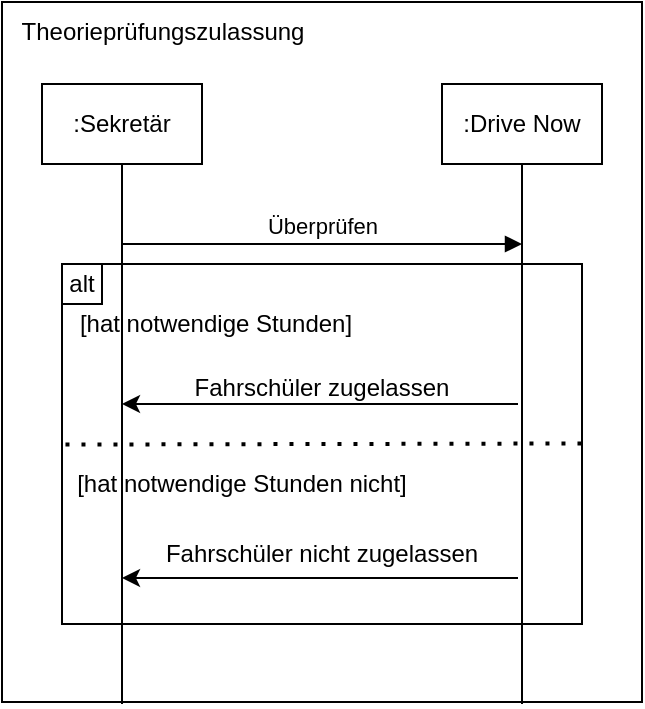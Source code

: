 <mxfile version="22.1.0" type="github">
  <diagram name="Page-1" id="2YBvvXClWsGukQMizWep">
    <mxGraphModel dx="723" dy="488" grid="1" gridSize="10" guides="1" tooltips="1" connect="1" arrows="1" fold="1" page="1" pageScale="1" pageWidth="850" pageHeight="1100" math="0" shadow="0">
      <root>
        <mxCell id="0" />
        <mxCell id="1" parent="0" />
        <mxCell id="ssYmU_9ab5f28VPRTGyQ-24" value="" style="rounded=0;whiteSpace=wrap;html=1;fillColor=none;" vertex="1" parent="1">
          <mxGeometry x="60" y="40" width="320" height="350" as="geometry" />
        </mxCell>
        <mxCell id="ssYmU_9ab5f28VPRTGyQ-3" value="" style="rounded=0;whiteSpace=wrap;html=1;fillColor=none;" vertex="1" parent="1">
          <mxGeometry x="90" y="171" width="260" height="180" as="geometry" />
        </mxCell>
        <mxCell id="aM9ryv3xv72pqoxQDRHE-7" value="Überprüfen" style="html=1;verticalAlign=bottom;endArrow=block;edgeStyle=elbowEdgeStyle;elbow=vertical;curved=0;rounded=0;" parent="1" edge="1">
          <mxGeometry relative="1" as="geometry">
            <mxPoint x="120" y="161" as="sourcePoint" />
            <Array as="points">
              <mxPoint x="220" y="161" />
            </Array>
            <mxPoint x="320" y="161" as="targetPoint" />
            <mxPoint as="offset" />
          </mxGeometry>
        </mxCell>
        <mxCell id="ssYmU_9ab5f28VPRTGyQ-2" value="Theorieprüfungszulassung" style="text;html=1;align=center;verticalAlign=middle;resizable=0;points=[];autosize=1;strokeColor=none;fillColor=none;" vertex="1" parent="1">
          <mxGeometry x="60" y="40" width="160" height="30" as="geometry" />
        </mxCell>
        <mxCell id="ssYmU_9ab5f28VPRTGyQ-5" value="" style="rounded=0;whiteSpace=wrap;html=1;fillColor=none;" vertex="1" parent="1">
          <mxGeometry x="90" y="171" width="20" height="20" as="geometry" />
        </mxCell>
        <mxCell id="ssYmU_9ab5f28VPRTGyQ-6" value="alt" style="text;html=1;strokeColor=none;fillColor=none;align=center;verticalAlign=middle;whiteSpace=wrap;rounded=0;" vertex="1" parent="1">
          <mxGeometry x="70" y="166" width="60" height="30" as="geometry" />
        </mxCell>
        <mxCell id="ssYmU_9ab5f28VPRTGyQ-8" value="Fahrschüler zugelassen" style="text;html=1;strokeColor=none;fillColor=none;align=center;verticalAlign=middle;whiteSpace=wrap;rounded=0;" vertex="1" parent="1">
          <mxGeometry x="130" y="218" width="180" height="30" as="geometry" />
        </mxCell>
        <mxCell id="ssYmU_9ab5f28VPRTGyQ-9" value="[hat notwendige Stunden]" style="text;html=1;strokeColor=none;fillColor=none;align=center;verticalAlign=middle;whiteSpace=wrap;rounded=0;" vertex="1" parent="1">
          <mxGeometry x="87" y="196" width="160" height="10" as="geometry" />
        </mxCell>
        <mxCell id="ssYmU_9ab5f28VPRTGyQ-10" value="" style="endArrow=classic;html=1;rounded=0;" edge="1" parent="1">
          <mxGeometry width="50" height="50" relative="1" as="geometry">
            <mxPoint x="318" y="241" as="sourcePoint" />
            <mxPoint x="120" y="241" as="targetPoint" />
          </mxGeometry>
        </mxCell>
        <mxCell id="ssYmU_9ab5f28VPRTGyQ-14" value="" style="endArrow=none;dashed=1;html=1;dashPattern=1 3;strokeWidth=2;rounded=0;entryX=0.001;entryY=0.596;entryDx=0;entryDy=0;entryPerimeter=0;exitX=0.999;exitY=0.593;exitDx=0;exitDy=0;exitPerimeter=0;" edge="1" parent="1">
          <mxGeometry width="50" height="50" relative="1" as="geometry">
            <mxPoint x="349.74" y="260.74" as="sourcePoint" />
            <mxPoint x="90.26" y="261.28" as="targetPoint" />
          </mxGeometry>
        </mxCell>
        <mxCell id="ssYmU_9ab5f28VPRTGyQ-15" value=":Sekretär" style="rounded=0;whiteSpace=wrap;html=1;" vertex="1" parent="1">
          <mxGeometry x="80" y="81" width="80" height="40" as="geometry" />
        </mxCell>
        <mxCell id="ssYmU_9ab5f28VPRTGyQ-16" value=":Drive Now" style="rounded=0;whiteSpace=wrap;html=1;" vertex="1" parent="1">
          <mxGeometry x="280" y="81" width="80" height="40" as="geometry" />
        </mxCell>
        <mxCell id="ssYmU_9ab5f28VPRTGyQ-17" value="" style="endArrow=none;html=1;rounded=0;" edge="1" parent="1">
          <mxGeometry width="50" height="50" relative="1" as="geometry">
            <mxPoint x="120" y="391" as="sourcePoint" />
            <mxPoint x="120" y="121" as="targetPoint" />
          </mxGeometry>
        </mxCell>
        <mxCell id="ssYmU_9ab5f28VPRTGyQ-18" value="" style="endArrow=none;html=1;rounded=0;" edge="1" parent="1">
          <mxGeometry width="50" height="50" relative="1" as="geometry">
            <mxPoint x="320" y="391" as="sourcePoint" />
            <mxPoint x="320" y="121" as="targetPoint" />
          </mxGeometry>
        </mxCell>
        <mxCell id="ssYmU_9ab5f28VPRTGyQ-20" value="[hat notwendige Stunden nicht]" style="text;html=1;strokeColor=none;fillColor=none;align=center;verticalAlign=middle;whiteSpace=wrap;rounded=0;" vertex="1" parent="1">
          <mxGeometry x="75" y="281" width="210" as="geometry" />
        </mxCell>
        <mxCell id="ssYmU_9ab5f28VPRTGyQ-22" value="Fahrschüler nicht zugelassen" style="text;html=1;strokeColor=none;fillColor=none;align=center;verticalAlign=middle;whiteSpace=wrap;rounded=0;" vertex="1" parent="1">
          <mxGeometry x="130" y="301" width="180" height="30" as="geometry" />
        </mxCell>
        <mxCell id="ssYmU_9ab5f28VPRTGyQ-23" value="" style="endArrow=classic;html=1;rounded=0;" edge="1" parent="1">
          <mxGeometry width="50" height="50" relative="1" as="geometry">
            <mxPoint x="318" y="328" as="sourcePoint" />
            <mxPoint x="120" y="328" as="targetPoint" />
          </mxGeometry>
        </mxCell>
      </root>
    </mxGraphModel>
  </diagram>
</mxfile>
